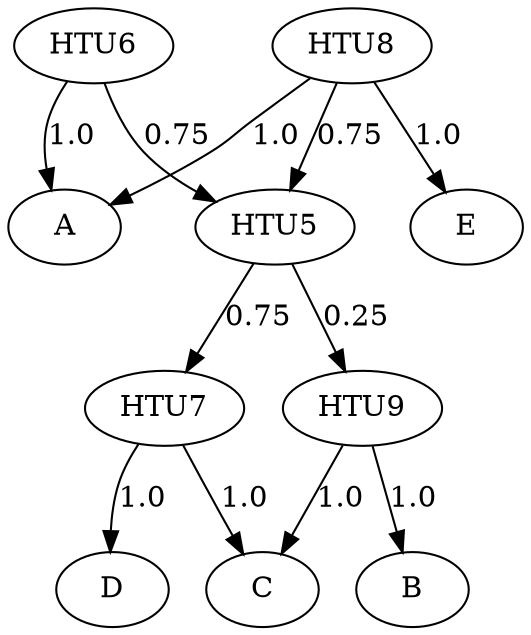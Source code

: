 digraph {
    0 [label=A];
    1 [label=B];
    2 [label=C];
    3 [label=D];
    4 [label=E];
    5 [label=HTU5];
    6 [label=HTU6];
    7 [label=HTU7];
    8 [label=HTU8];
    9 [label=HTU9];
    5 -> 7 [label=0.75];
    5 -> 9 [label=0.25];
    6 -> 0 [label=1.0];
    6 -> 5 [label=0.75];
    7 -> 2 [label=1.0];
    7 -> 3 [label=1.0];
    8 -> 0 [label=1.0];
    8 -> 4 [label=1.0];
    8 -> 5 [label=0.75];
    9 -> 1 [label=1.0];
    9 -> 2 [label=1.0];
}